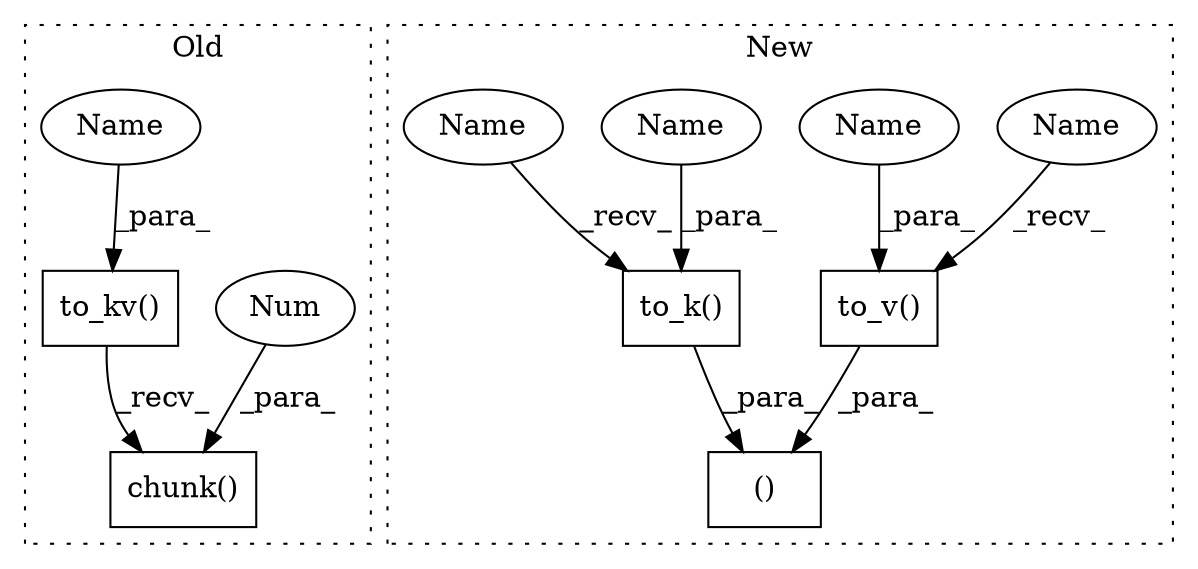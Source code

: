 digraph G {
subgraph cluster0 {
1 [label="to_kv()" a="75" s="5457,5476" l="11,1" shape="box"];
4 [label="chunk()" a="75" s="5457,5485" l="27,10" shape="box"];
5 [label="Num" a="76" s="5484" l="1" shape="ellipse"];
9 [label="Name" a="87" s="5468" l="8" shape="ellipse"];
label = "Old";
style="dotted";
}
subgraph cluster1 {
2 [label="to_v()" a="75" s="5560,5578" l="10,1" shape="box"];
3 [label="to_k()" a="75" s="5539,5557" l="10,1" shape="box"];
6 [label="()" a="54" s="5558" l="21" shape="box"];
7 [label="Name" a="87" s="5560" l="4" shape="ellipse"];
8 [label="Name" a="87" s="5539" l="4" shape="ellipse"];
10 [label="Name" a="87" s="5570" l="8" shape="ellipse"];
11 [label="Name" a="87" s="5549" l="8" shape="ellipse"];
label = "New";
style="dotted";
}
1 -> 4 [label="_recv_"];
2 -> 6 [label="_para_"];
3 -> 6 [label="_para_"];
5 -> 4 [label="_para_"];
7 -> 2 [label="_recv_"];
8 -> 3 [label="_recv_"];
9 -> 1 [label="_para_"];
10 -> 2 [label="_para_"];
11 -> 3 [label="_para_"];
}